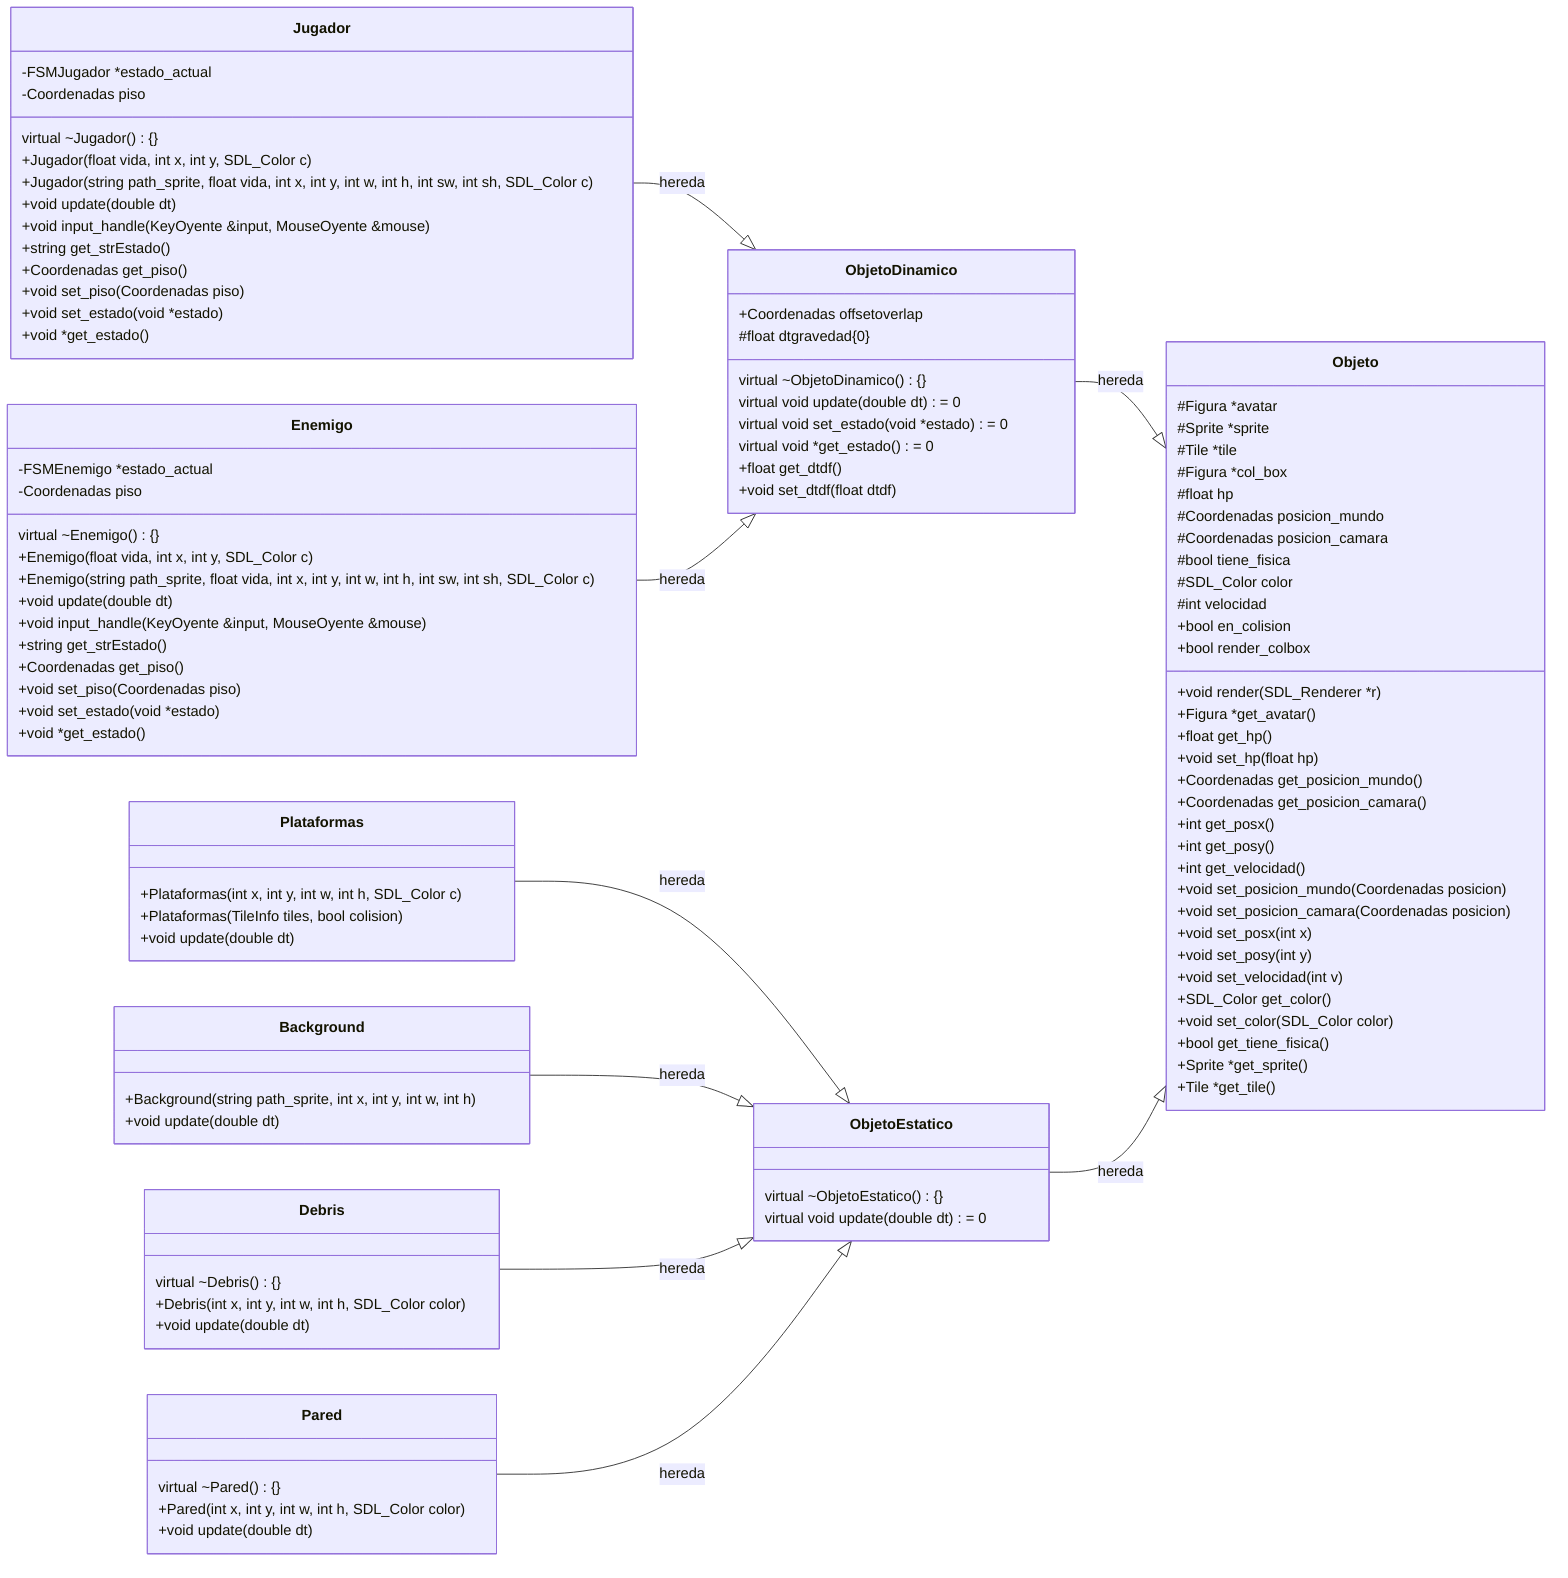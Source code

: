 classDiagram
direction LR

class Objeto
Objeto: #Figura *avatar
Objeto: #Sprite *sprite
Objeto: #Tile *tile
Objeto: #Figura *col_box
Objeto: #float hp
Objeto: #Coordenadas posicion_mundo
Objeto: #Coordenadas posicion_camara
Objeto: #bool tiene_fisica
Objeto: #SDL_Color color
Objeto: #int velocidad
Objeto: +bool en_colision
Objeto: +bool render_colbox
Objeto: +void render(SDL_Renderer *r)
Objeto: +Figura *get_avatar()
Objeto: +float get_hp()
Objeto: +void set_hp(float hp)
Objeto: +Coordenadas get_posicion_mundo()
Objeto: +Coordenadas get_posicion_camara()
Objeto: +int get_posx()
Objeto: +int get_posy()
Objeto: +int get_velocidad()
Objeto: +void set_posicion_mundo(Coordenadas posicion)
Objeto: +void set_posicion_camara(Coordenadas posicion)
Objeto: +void set_posx(int x)
Objeto: +void set_posy(int y)
Objeto: +void set_velocidad(int v)
Objeto: +SDL_Color get_color()
Objeto: +void set_color(SDL_Color color)
Objeto: +bool get_tiene_fisica()
Objeto: +Sprite *get_sprite()
Objeto: +Tile *get_tile()

class ObjetoDinamico
ObjetoDinamico --|> Objeto: hereda
ObjetoDinamico: virtual ~ObjetoDinamico(){}
ObjetoDinamico: virtual void update(double dt) = 0
ObjetoDinamico: virtual void set_estado(void *estado) = 0
ObjetoDinamico: virtual void *get_estado() = 0
ObjetoDinamico: +float get_dtdf()
ObjetoDinamico: +void set_dtdf(float dtdf)
ObjetoDinamico: +Coordenadas offsetoverlap
ObjetoDinamico: #float dtgravedad{0}

class ObjetoEstatico
ObjetoEstatico --|> Objeto: hereda
ObjetoEstatico: virtual ~ObjetoEstatico(){}
ObjetoEstatico: virtual void update(double dt) = 0

class Plataformas
Plataformas --|> ObjetoEstatico: hereda
Plataformas: +Plataformas(int x, int y, int w, int h, SDL_Color c)
Plataformas: +Plataformas(TileInfo tiles, bool colision)
Plataformas: +void update(double dt)

class Background
Background --|> ObjetoEstatico: hereda
Background: +Background(string path_sprite, int x, int y, int w, int h)
Background: +void update(double dt)

class Jugador
Jugador --|> ObjetoDinamico: hereda
Jugador: virtual ~Jugador(){}
Jugador: +Jugador(float vida, int x, int y, SDL_Color c)
Jugador: +Jugador(string path_sprite, float vida, int x, int y, int w, int h, int sw, int sh, SDL_Color c)
Jugador: +void update(double dt)
Jugador: +void input_handle(KeyOyente &input, MouseOyente &mouse)
Jugador: +string get_strEstado()
Jugador: +Coordenadas get_piso()
Jugador: +void set_piso(Coordenadas piso)
Jugador: +void set_estado(void *estado)
Jugador: +void *get_estado()
Jugador: -FSMJugador *estado_actual
Jugador: -Coordenadas piso

class Enemigo
Enemigo --|> ObjetoDinamico: hereda
Enemigo: virtual ~Enemigo(){}
Enemigo: +Enemigo(float vida, int x, int y, SDL_Color c)
Enemigo: +Enemigo(string path_sprite, float vida, int x, int y, int w, int h, int sw, int sh, SDL_Color c)
Enemigo: +void update(double dt)
Enemigo: +void input_handle(KeyOyente &input, MouseOyente &mouse)
Enemigo: +string get_strEstado()
Enemigo: +Coordenadas get_piso()
Enemigo: +void set_piso(Coordenadas piso)
Enemigo: +void set_estado(void *estado)
Enemigo: +void *get_estado()
Enemigo: -FSMEnemigo *estado_actual
Enemigo: -Coordenadas piso

class Debris
Debris --|> ObjetoEstatico: hereda
Debris: virtual ~Debris(){}
Debris: +Debris(int x, int y, int w, int h, SDL_Color color)
Debris: +void update(double dt)

class Pared
Pared --|> ObjetoEstatico: hereda
Pared: virtual ~Pared(){}
Pared: +Pared(int x, int y, int w, int h, SDL_Color color)
Pared: +void update(double dt)